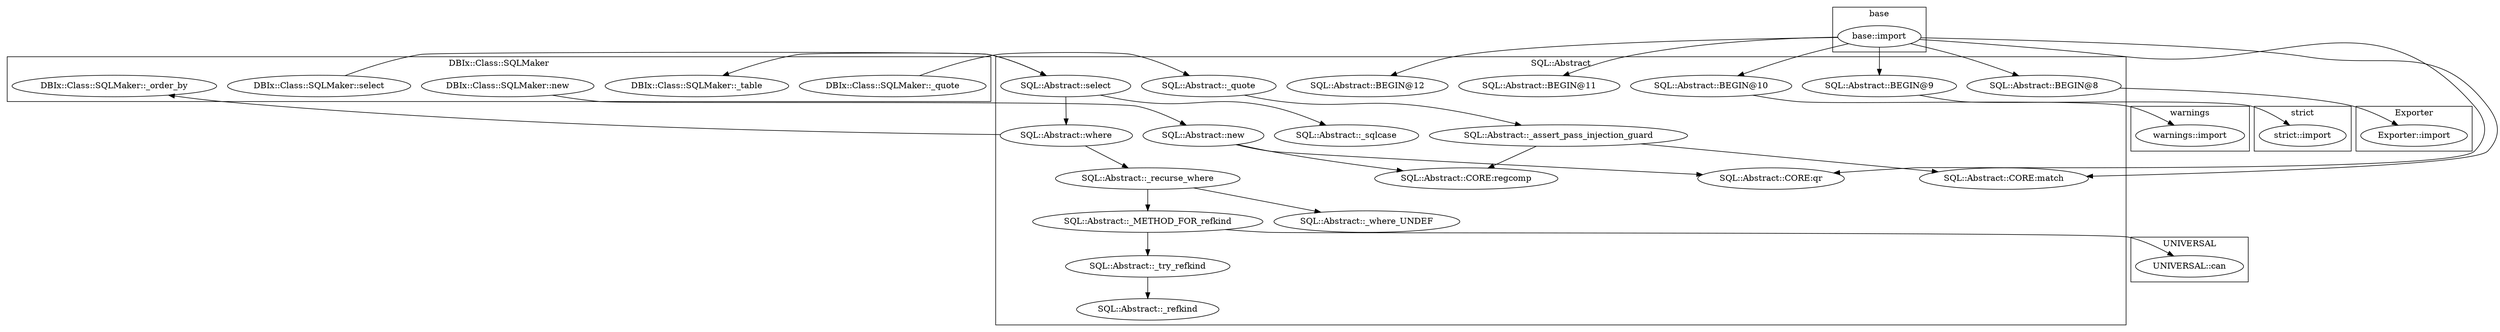 digraph {
graph [overlap=false]
subgraph cluster_DBIx_Class_SQLMaker {
	label="DBIx::Class::SQLMaker";
	"DBIx::Class::SQLMaker::select";
	"DBIx::Class::SQLMaker::_order_by";
	"DBIx::Class::SQLMaker::_quote";
	"DBIx::Class::SQLMaker::new";
	"DBIx::Class::SQLMaker::_table";
}
subgraph cluster_base {
	label="base";
	"base::import";
}
subgraph cluster_warnings {
	label="warnings";
	"warnings::import";
}
subgraph cluster_strict {
	label="strict";
	"strict::import";
}
subgraph cluster_Exporter {
	label="Exporter";
	"Exporter::import";
}
subgraph cluster_SQL_Abstract {
	label="SQL::Abstract";
	"SQL::Abstract::new";
	"SQL::Abstract::CORE:match";
	"SQL::Abstract::where";
	"SQL::Abstract::BEGIN@10";
	"SQL::Abstract::_METHOD_FOR_refkind";
	"SQL::Abstract::BEGIN@11";
	"SQL::Abstract::_refkind";
	"SQL::Abstract::_sqlcase";
	"SQL::Abstract::_where_UNDEF";
	"SQL::Abstract::BEGIN@12";
	"SQL::Abstract::BEGIN@9";
	"SQL::Abstract::_quote";
	"SQL::Abstract::_recurse_where";
	"SQL::Abstract::CORE:regcomp";
	"SQL::Abstract::_assert_pass_injection_guard";
	"SQL::Abstract::_try_refkind";
	"SQL::Abstract::BEGIN@8";
	"SQL::Abstract::select";
	"SQL::Abstract::CORE:qr";
}
subgraph cluster_UNIVERSAL {
	label="UNIVERSAL";
	"UNIVERSAL::can";
}
"DBIx::Class::SQLMaker::new" -> "SQL::Abstract::new";
"base::import" -> "SQL::Abstract::BEGIN@12";
"SQL::Abstract::BEGIN@8" -> "Exporter::import";
"base::import" -> "SQL::Abstract::BEGIN@9";
"SQL::Abstract::_quote" -> "SQL::Abstract::_assert_pass_injection_guard";
"DBIx::Class::SQLMaker::select" -> "SQL::Abstract::select";
"SQL::Abstract::_assert_pass_injection_guard" -> "SQL::Abstract::CORE:match";
"base::import" -> "SQL::Abstract::CORE:match";
"SQL::Abstract::select" -> "DBIx::Class::SQLMaker::_table";
"SQL::Abstract::_try_refkind" -> "SQL::Abstract::_refkind";
"SQL::Abstract::_recurse_where" -> "SQL::Abstract::_where_UNDEF";
"DBIx::Class::SQLMaker::_quote" -> "SQL::Abstract::_quote";
"SQL::Abstract::where" -> "DBIx::Class::SQLMaker::_order_by";
"SQL::Abstract::where" -> "SQL::Abstract::_recurse_where";
"base::import" -> "SQL::Abstract::BEGIN@10";
"base::import" -> "SQL::Abstract::BEGIN@11";
"SQL::Abstract::new" -> "SQL::Abstract::CORE:qr";
"base::import" -> "SQL::Abstract::CORE:qr";
"SQL::Abstract::select" -> "SQL::Abstract::where";
"SQL::Abstract::_recurse_where" -> "SQL::Abstract::_METHOD_FOR_refkind";
"SQL::Abstract::_METHOD_FOR_refkind" -> "UNIVERSAL::can";
"SQL::Abstract::_METHOD_FOR_refkind" -> "SQL::Abstract::_try_refkind";
"SQL::Abstract::BEGIN@10" -> "warnings::import";
"SQL::Abstract::select" -> "SQL::Abstract::_sqlcase";
"SQL::Abstract::new" -> "SQL::Abstract::CORE:regcomp";
"SQL::Abstract::_assert_pass_injection_guard" -> "SQL::Abstract::CORE:regcomp";
"SQL::Abstract::BEGIN@9" -> "strict::import";
"base::import" -> "SQL::Abstract::BEGIN@8";
}
